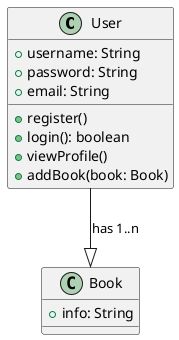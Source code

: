 @startuml qw
class User {
  +username: String
  +password: String
  +email: String
  +register()
  +login(): boolean
  +viewProfile()
  +addBook(book: Book)
}

class Book {
  +info: String
}

User --|> Book : has 1..n
@enduml
